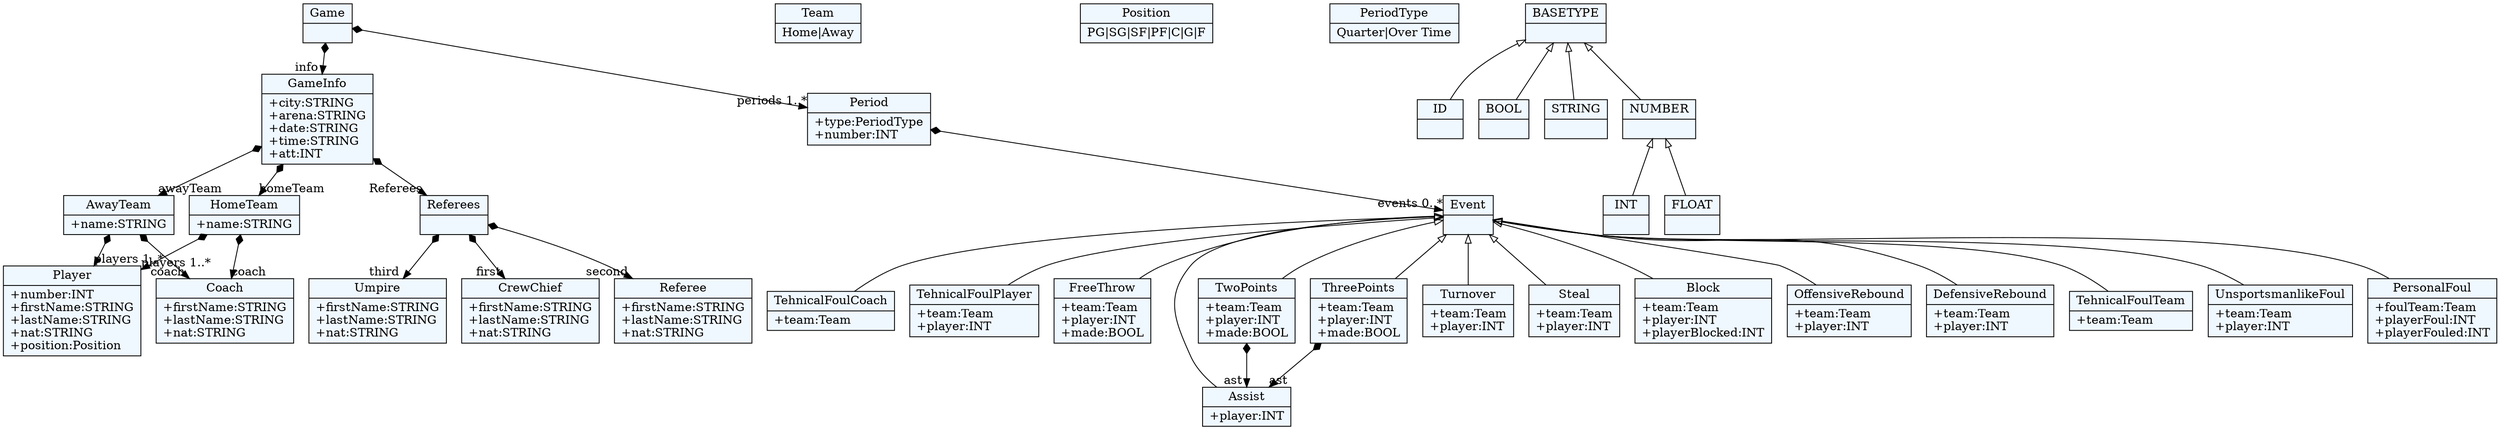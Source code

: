 
    digraph xtext {
    fontname = "Bitstream Vera Sans"
    fontsize = 8
    node[
        shape=record,
        style=filled,
        fillcolor=aliceblue
    ]
    edge[dir=black,arrowtail=empty]


57534352 -> 57534824[arrowtail=diamond, dir=both, headlabel="first "]
57534352 -> 57535296[arrowtail=diamond, dir=both, headlabel="second "]
57534352 -> 57535768[arrowtail=diamond, dir=both, headlabel="third "]
57534352[ label="{Referees|}"]

57567592 -> 57568536[arrowtail=diamond, dir=both, headlabel="events 0..*"]
57567592[ label="{Period|+type:PeriodType\l+number:INT\l}"]

57591696[ label="{PersonalFoul|+foulTeam:Team\l+playerFoul:INT\l+playerFouled:INT\l}"]

57589808[ label="{Team|Home\|Away}"]

57534824[ label="{CrewChief|+firstName:STRING\l+lastName:STRING\l+nat:STRING\l}"]

57565704 -> 57566176[arrowtail=diamond, dir=both, headlabel="players 1..*"]
57565704 -> 57567120[arrowtail=diamond, dir=both, headlabel="coach "]
57565704[ label="{AwayTeam|+name:STRING\l}"]

57535296[ label="{Referee|+firstName:STRING\l+lastName:STRING\l+nat:STRING\l}"]

57608080[ label="{TehnicalFoulCoach|+team:Team\l}"]

57565232 -> 57566176[arrowtail=diamond, dir=both, headlabel="players 1..*"]
57565232 -> 57567120[arrowtail=diamond, dir=both, headlabel="coach "]
57565232[ label="{HomeTeam|+name:STRING\l}"]

57608552[ label="{TehnicalFoulPlayer|+team:Team\l+player:INT\l}"]

57568536[ label="{Event|}"]
57568536 -> 57590280 [dir=back]
57568536 -> 57590752 [dir=back]
57568536 -> 57591224 [dir=back]
57568536 -> 57593112 [dir=back]
57568536 -> 57591696 [dir=back]
57568536 -> 57592168 [dir=back]
57568536 -> 57592640 [dir=back]
57568536 -> 57606192 [dir=back]
57568536 -> 57606664 [dir=back]
57568536 -> 57607136 [dir=back]
57568536 -> 57607608 [dir=back]
57568536 -> 57608080 [dir=back]
57568536 -> 57608552 [dir=back]
57568536 -> 57609024 [dir=back]

57566648[ label="{Position|PG\|SG\|SF\|PF\|C\|G\|F}"]

57591224 -> 57593112[arrowtail=diamond, dir=both, headlabel="ast "]
57591224[ label="{ThreePoints|+team:Team\l+player:INT\l+made:BOOL\l}"]

57606192[ label="{Block|+team:Team\l+player:INT\l+playerBlocked:INT\l}"]

57592168[ label="{Turnover|+team:Team\l+player:INT\l}"]

57607608[ label="{TehnicalFoulTeam|+team:Team\l}"]

57568064[ label="{PeriodType|Quarter\|Over Time}"]

57533880 -> 57534352[arrowtail=diamond, dir=both, headlabel="Referees "]
57533880 -> 57565232[arrowtail=diamond, dir=both, headlabel="homeTeam "]
57533880 -> 57565704[arrowtail=diamond, dir=both, headlabel="awayTeam "]
57533880[ label="{GameInfo|+city:STRING\l+arena:STRING\l+date:STRING\l+time:STRING\l+att:INT\l}"]

57606664[ label="{OffensiveRebound|+team:Team\l+player:INT\l}"]

57567120[ label="{Coach|+firstName:STRING\l+lastName:STRING\l+nat:STRING\l}"]

57593112[ label="{Assist|+player:INT\l}"]

57607136[ label="{DefensiveRebound|+team:Team\l+player:INT\l}"]

57535768[ label="{Umpire|+firstName:STRING\l+lastName:STRING\l+nat:STRING\l}"]

57592640[ label="{Steal|+team:Team\l+player:INT\l}"]

57609024[ label="{UnsportsmanlikeFoul|+team:Team\l+player:INT\l}"]

57590280[ label="{FreeThrow|+team:Team\l+player:INT\l+made:BOOL\l}"]

57533408 -> 57533880[arrowtail=diamond, dir=both, headlabel="info "]
57533408 -> 57567592[arrowtail=diamond, dir=both, headlabel="periods 1..*"]
57533408[ label="{Game|}"]

57590752 -> 57593112[arrowtail=diamond, dir=both, headlabel="ast "]
57590752[ label="{TwoPoints|+team:Team\l+player:INT\l+made:BOOL\l}"]

57566176[ label="{Player|+number:INT\l+firstName:STRING\l+lastName:STRING\l+nat:STRING\l+position:Position\l}"]

45416968[ label="{ID|}"]

45418384[ label="{INT|}"]

45417912[ label="{BOOL|}"]

45417440[ label="{STRING|}"]

45418856[ label="{FLOAT|}"]

45419800[ label="{BASETYPE|}"]
45419800 -> 45419328 [dir=back]
45419800 -> 45417912 [dir=back]
45419800 -> 45416968 [dir=back]
45419800 -> 45417440 [dir=back]

45419328[ label="{NUMBER|}"]
45419328 -> 45418856 [dir=back]
45419328 -> 45418384 [dir=back]


}
